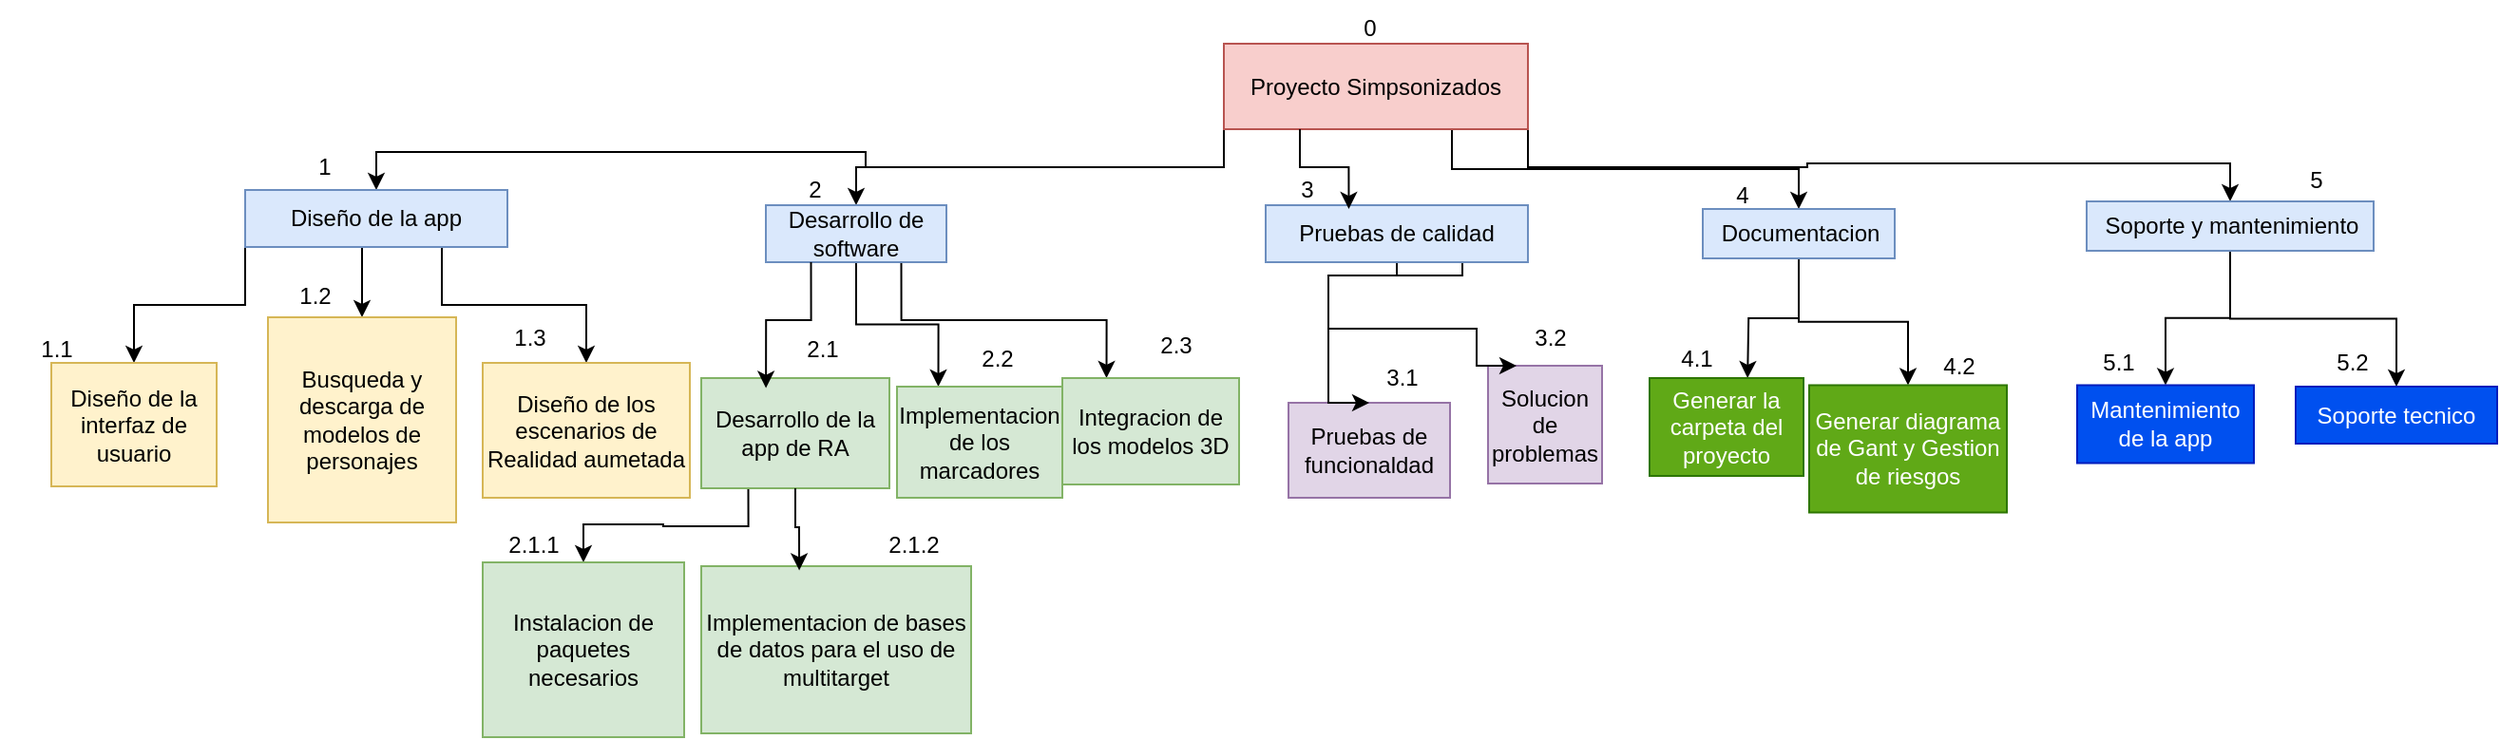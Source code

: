 <mxfile version="24.8.4">
  <diagram name="Página-1" id="ONp01auKB5fcC_FBtzY3">
    <mxGraphModel dx="1680" dy="868" grid="0" gridSize="10" guides="1" tooltips="1" connect="1" arrows="1" fold="1" page="0" pageScale="1" pageWidth="827" pageHeight="1169" math="0" shadow="0">
      <root>
        <mxCell id="0" />
        <mxCell id="1" parent="0" />
        <mxCell id="0XhilErRA81jHkV0WZV6-14" style="edgeStyle=orthogonalEdgeStyle;rounded=0;orthogonalLoop=1;jettySize=auto;html=1;exitX=0;exitY=1;exitDx=0;exitDy=0;entryX=0.5;entryY=0;entryDx=0;entryDy=0;" parent="1" source="0XhilErRA81jHkV0WZV6-1" target="0XhilErRA81jHkV0WZV6-2" edge="1">
          <mxGeometry relative="1" as="geometry" />
        </mxCell>
        <mxCell id="0XhilErRA81jHkV0WZV6-17" style="edgeStyle=orthogonalEdgeStyle;rounded=0;orthogonalLoop=1;jettySize=auto;html=1;exitX=0.75;exitY=1;exitDx=0;exitDy=0;" parent="1" source="0XhilErRA81jHkV0WZV6-1" target="0XhilErRA81jHkV0WZV6-5" edge="1">
          <mxGeometry relative="1" as="geometry" />
        </mxCell>
        <mxCell id="0XhilErRA81jHkV0WZV6-18" style="edgeStyle=orthogonalEdgeStyle;rounded=0;orthogonalLoop=1;jettySize=auto;html=1;exitX=1;exitY=1;exitDx=0;exitDy=0;" parent="1" source="0XhilErRA81jHkV0WZV6-1" target="0XhilErRA81jHkV0WZV6-6" edge="1">
          <mxGeometry relative="1" as="geometry" />
        </mxCell>
        <mxCell id="0XhilErRA81jHkV0WZV6-21" style="edgeStyle=orthogonalEdgeStyle;rounded=0;orthogonalLoop=1;jettySize=auto;html=1;exitX=0;exitY=1;exitDx=0;exitDy=0;" parent="1" source="0XhilErRA81jHkV0WZV6-1" target="0XhilErRA81jHkV0WZV6-20" edge="1">
          <mxGeometry relative="1" as="geometry" />
        </mxCell>
        <mxCell id="0XhilErRA81jHkV0WZV6-1" value="Proyecto Simpsonizados" style="text;html=1;align=center;verticalAlign=middle;whiteSpace=wrap;rounded=0;fillColor=#f8cecc;strokeColor=#b85450;" parent="1" vertex="1">
          <mxGeometry x="77" y="-5" width="160" height="45" as="geometry" />
        </mxCell>
        <mxCell id="0XhilErRA81jHkV0WZV6-13" style="edgeStyle=orthogonalEdgeStyle;rounded=0;orthogonalLoop=1;jettySize=auto;html=1;exitX=0.75;exitY=1;exitDx=0;exitDy=0;entryX=0.5;entryY=0;entryDx=0;entryDy=0;" parent="1" source="0XhilErRA81jHkV0WZV6-2" target="0XhilErRA81jHkV0WZV6-10" edge="1">
          <mxGeometry relative="1" as="geometry" />
        </mxCell>
        <mxCell id="0XhilErRA81jHkV0WZV6-36" style="edgeStyle=orthogonalEdgeStyle;rounded=0;orthogonalLoop=1;jettySize=auto;html=1;exitX=0.5;exitY=1;exitDx=0;exitDy=0;entryX=0.5;entryY=0;entryDx=0;entryDy=0;" parent="1" source="0XhilErRA81jHkV0WZV6-2" target="0XhilErRA81jHkV0WZV6-9" edge="1">
          <mxGeometry relative="1" as="geometry" />
        </mxCell>
        <mxCell id="0XhilErRA81jHkV0WZV6-37" style="edgeStyle=orthogonalEdgeStyle;rounded=0;orthogonalLoop=1;jettySize=auto;html=1;exitX=0;exitY=1;exitDx=0;exitDy=0;" parent="1" source="0XhilErRA81jHkV0WZV6-2" target="0XhilErRA81jHkV0WZV6-8" edge="1">
          <mxGeometry relative="1" as="geometry" />
        </mxCell>
        <mxCell id="0XhilErRA81jHkV0WZV6-2" value="Diseño de la app" style="text;html=1;align=center;verticalAlign=middle;whiteSpace=wrap;rounded=0;fillColor=#dae8fc;strokeColor=#6c8ebf;" parent="1" vertex="1">
          <mxGeometry x="-438" y="72" width="138" height="30" as="geometry" />
        </mxCell>
        <mxCell id="0XhilErRA81jHkV0WZV6-57" style="edgeStyle=orthogonalEdgeStyle;rounded=0;orthogonalLoop=1;jettySize=auto;html=1;" parent="1" source="0XhilErRA81jHkV0WZV6-5" edge="1">
          <mxGeometry relative="1" as="geometry">
            <mxPoint x="352.571" y="171" as="targetPoint" />
          </mxGeometry>
        </mxCell>
        <mxCell id="0XhilErRA81jHkV0WZV6-58" style="edgeStyle=orthogonalEdgeStyle;rounded=0;orthogonalLoop=1;jettySize=auto;html=1;" parent="1" source="0XhilErRA81jHkV0WZV6-5" target="0XhilErRA81jHkV0WZV6-48" edge="1">
          <mxGeometry relative="1" as="geometry" />
        </mxCell>
        <mxCell id="0XhilErRA81jHkV0WZV6-5" value="Documentacion" style="text;html=1;align=center;verticalAlign=middle;resizable=0;points=[];autosize=1;strokeColor=#6c8ebf;fillColor=#dae8fc;" parent="1" vertex="1">
          <mxGeometry x="329" y="82" width="101" height="26" as="geometry" />
        </mxCell>
        <mxCell id="0XhilErRA81jHkV0WZV6-61" style="edgeStyle=orthogonalEdgeStyle;rounded=0;orthogonalLoop=1;jettySize=auto;html=1;entryX=0.5;entryY=0;entryDx=0;entryDy=0;" parent="1" source="0XhilErRA81jHkV0WZV6-6" target="0XhilErRA81jHkV0WZV6-59" edge="1">
          <mxGeometry relative="1" as="geometry" />
        </mxCell>
        <mxCell id="0XhilErRA81jHkV0WZV6-62" style="edgeStyle=orthogonalEdgeStyle;rounded=0;orthogonalLoop=1;jettySize=auto;html=1;" parent="1" source="0XhilErRA81jHkV0WZV6-6" target="0XhilErRA81jHkV0WZV6-60" edge="1">
          <mxGeometry relative="1" as="geometry" />
        </mxCell>
        <mxCell id="0XhilErRA81jHkV0WZV6-6" value="Soporte y mantenimiento" style="text;html=1;align=center;verticalAlign=middle;resizable=0;points=[];autosize=1;strokeColor=#6c8ebf;fillColor=#dae8fc;" parent="1" vertex="1">
          <mxGeometry x="531" y="78" width="151" height="26" as="geometry" />
        </mxCell>
        <mxCell id="0XhilErRA81jHkV0WZV6-8" value="Diseño de la interfaz de usuario" style="text;html=1;align=center;verticalAlign=middle;whiteSpace=wrap;rounded=0;fillColor=#fff2cc;strokeColor=#d6b656;" parent="1" vertex="1">
          <mxGeometry x="-540" y="163" width="87" height="65" as="geometry" />
        </mxCell>
        <mxCell id="0XhilErRA81jHkV0WZV6-9" value="Busqueda y descarga de modelos de personajes" style="text;html=1;align=center;verticalAlign=middle;whiteSpace=wrap;rounded=0;fillColor=#fff2cc;strokeColor=#d6b656;" parent="1" vertex="1">
          <mxGeometry x="-426" y="139" width="99" height="108" as="geometry" />
        </mxCell>
        <mxCell id="0XhilErRA81jHkV0WZV6-10" value="Diseño de los escenarios de Realidad aumetada" style="text;html=1;align=center;verticalAlign=middle;whiteSpace=wrap;rounded=0;fillColor=#fff2cc;strokeColor=#d6b656;" parent="1" vertex="1">
          <mxGeometry x="-313" y="163" width="109" height="71" as="geometry" />
        </mxCell>
        <mxCell id="0XhilErRA81jHkV0WZV6-44" style="edgeStyle=orthogonalEdgeStyle;rounded=0;orthogonalLoop=1;jettySize=auto;html=1;exitX=0.25;exitY=1;exitDx=0;exitDy=0;" parent="1" source="0XhilErRA81jHkV0WZV6-19" target="0XhilErRA81jHkV0WZV6-42" edge="1">
          <mxGeometry relative="1" as="geometry" />
        </mxCell>
        <mxCell id="0XhilErRA81jHkV0WZV6-19" value="Desarrollo de la app de RA" style="text;html=1;align=center;verticalAlign=middle;whiteSpace=wrap;rounded=0;fillColor=#d5e8d4;strokeColor=#82b366;" parent="1" vertex="1">
          <mxGeometry x="-198" y="171" width="99" height="58" as="geometry" />
        </mxCell>
        <mxCell id="0XhilErRA81jHkV0WZV6-26" style="edgeStyle=orthogonalEdgeStyle;rounded=0;orthogonalLoop=1;jettySize=auto;html=1;exitX=0.5;exitY=1;exitDx=0;exitDy=0;entryX=0.25;entryY=0;entryDx=0;entryDy=0;" parent="1" source="0XhilErRA81jHkV0WZV6-20" target="0XhilErRA81jHkV0WZV6-25" edge="1">
          <mxGeometry relative="1" as="geometry" />
        </mxCell>
        <mxCell id="0XhilErRA81jHkV0WZV6-30" style="edgeStyle=orthogonalEdgeStyle;rounded=0;orthogonalLoop=1;jettySize=auto;html=1;exitX=0.75;exitY=1;exitDx=0;exitDy=0;entryX=0.25;entryY=0;entryDx=0;entryDy=0;" parent="1" source="0XhilErRA81jHkV0WZV6-20" target="0XhilErRA81jHkV0WZV6-29" edge="1">
          <mxGeometry relative="1" as="geometry" />
        </mxCell>
        <mxCell id="0XhilErRA81jHkV0WZV6-20" value="Desarrollo de software" style="text;html=1;align=center;verticalAlign=middle;whiteSpace=wrap;rounded=0;fillColor=#dae8fc;strokeColor=#6c8ebf;" parent="1" vertex="1">
          <mxGeometry x="-164" y="80" width="95" height="30" as="geometry" />
        </mxCell>
        <mxCell id="0XhilErRA81jHkV0WZV6-23" style="edgeStyle=orthogonalEdgeStyle;rounded=0;orthogonalLoop=1;jettySize=auto;html=1;exitX=0.25;exitY=1;exitDx=0;exitDy=0;entryX=0.344;entryY=0.091;entryDx=0;entryDy=0;entryPerimeter=0;" parent="1" source="0XhilErRA81jHkV0WZV6-20" target="0XhilErRA81jHkV0WZV6-19" edge="1">
          <mxGeometry relative="1" as="geometry" />
        </mxCell>
        <mxCell id="0XhilErRA81jHkV0WZV6-25" value="Implementacion de los marcadores" style="text;html=1;align=center;verticalAlign=middle;whiteSpace=wrap;rounded=0;fillColor=#d5e8d4;strokeColor=#82b366;" parent="1" vertex="1">
          <mxGeometry x="-95" y="175.5" width="87" height="58.5" as="geometry" />
        </mxCell>
        <mxCell id="0XhilErRA81jHkV0WZV6-29" value="Integracion de los modelos 3D" style="text;html=1;align=center;verticalAlign=middle;whiteSpace=wrap;rounded=0;fillColor=#d5e8d4;strokeColor=#82b366;" parent="1" vertex="1">
          <mxGeometry x="-8" y="171" width="93" height="56" as="geometry" />
        </mxCell>
        <mxCell id="0XhilErRA81jHkV0WZV6-31" value="Pruebas de funcionaldad" style="text;html=1;align=center;verticalAlign=middle;whiteSpace=wrap;rounded=0;fillColor=#e1d5e7;strokeColor=#9673a6;" parent="1" vertex="1">
          <mxGeometry x="111" y="184" width="85" height="50" as="geometry" />
        </mxCell>
        <mxCell id="0XhilErRA81jHkV0WZV6-32" value="Solucion de problemas" style="text;html=1;align=center;verticalAlign=middle;whiteSpace=wrap;rounded=0;fillColor=#e1d5e7;strokeColor=#9673a6;" parent="1" vertex="1">
          <mxGeometry x="216" y="164.5" width="60" height="62" as="geometry" />
        </mxCell>
        <mxCell id="0XhilErRA81jHkV0WZV6-41" style="edgeStyle=orthogonalEdgeStyle;rounded=0;orthogonalLoop=1;jettySize=auto;html=1;exitX=0.75;exitY=1;exitDx=0;exitDy=0;entryX=0.25;entryY=0;entryDx=0;entryDy=0;" parent="1" source="0XhilErRA81jHkV0WZV6-38" target="0XhilErRA81jHkV0WZV6-32" edge="1">
          <mxGeometry relative="1" as="geometry">
            <Array as="points">
              <mxPoint x="132" y="117" />
              <mxPoint x="132" y="145" />
              <mxPoint x="210" y="145" />
            </Array>
          </mxGeometry>
        </mxCell>
        <mxCell id="0XhilErRA81jHkV0WZV6-47" style="edgeStyle=orthogonalEdgeStyle;rounded=0;orthogonalLoop=1;jettySize=auto;html=1;exitX=0.5;exitY=1;exitDx=0;exitDy=0;entryX=0.5;entryY=0;entryDx=0;entryDy=0;" parent="1" source="0XhilErRA81jHkV0WZV6-38" target="0XhilErRA81jHkV0WZV6-31" edge="1">
          <mxGeometry relative="1" as="geometry">
            <Array as="points">
              <mxPoint x="132" y="117" />
            </Array>
          </mxGeometry>
        </mxCell>
        <mxCell id="0XhilErRA81jHkV0WZV6-38" value="Pruebas de calidad" style="text;html=1;align=center;verticalAlign=middle;whiteSpace=wrap;rounded=0;fillColor=#dae8fc;strokeColor=#6c8ebf;" parent="1" vertex="1">
          <mxGeometry x="99" y="80" width="138" height="30" as="geometry" />
        </mxCell>
        <mxCell id="0XhilErRA81jHkV0WZV6-39" style="edgeStyle=orthogonalEdgeStyle;rounded=0;orthogonalLoop=1;jettySize=auto;html=1;exitX=0.25;exitY=1;exitDx=0;exitDy=0;entryX=0.317;entryY=0.067;entryDx=0;entryDy=0;entryPerimeter=0;" parent="1" source="0XhilErRA81jHkV0WZV6-1" target="0XhilErRA81jHkV0WZV6-38" edge="1">
          <mxGeometry relative="1" as="geometry" />
        </mxCell>
        <mxCell id="0XhilErRA81jHkV0WZV6-42" value="Instalacion de paquetes necesarios" style="text;html=1;align=center;verticalAlign=middle;whiteSpace=wrap;rounded=0;fillColor=#d5e8d4;strokeColor=#82b366;" parent="1" vertex="1">
          <mxGeometry x="-313" y="268" width="106" height="92" as="geometry" />
        </mxCell>
        <mxCell id="0XhilErRA81jHkV0WZV6-43" value="Implementacion de bases de datos para el uso de multitarget" style="text;html=1;align=center;verticalAlign=middle;whiteSpace=wrap;rounded=0;fillColor=#d5e8d4;strokeColor=#82b366;" parent="1" vertex="1">
          <mxGeometry x="-198" y="270" width="142" height="88" as="geometry" />
        </mxCell>
        <mxCell id="0XhilErRA81jHkV0WZV6-45" style="edgeStyle=orthogonalEdgeStyle;rounded=0;orthogonalLoop=1;jettySize=auto;html=1;exitX=0.5;exitY=1;exitDx=0;exitDy=0;entryX=0.363;entryY=0.025;entryDx=0;entryDy=0;entryPerimeter=0;" parent="1" source="0XhilErRA81jHkV0WZV6-19" target="0XhilErRA81jHkV0WZV6-43" edge="1">
          <mxGeometry relative="1" as="geometry" />
        </mxCell>
        <mxCell id="0XhilErRA81jHkV0WZV6-48" value="Generar diagrama de Gant y Gestion de riesgos" style="text;html=1;align=center;verticalAlign=middle;whiteSpace=wrap;rounded=0;fillColor=#60a917;fontColor=#ffffff;strokeColor=#2D7600;" parent="1" vertex="1">
          <mxGeometry x="385" y="174.75" width="104" height="67" as="geometry" />
        </mxCell>
        <mxCell id="0XhilErRA81jHkV0WZV6-59" value="Mantenimiento de la app" style="text;html=1;align=center;verticalAlign=middle;whiteSpace=wrap;rounded=0;fillColor=#0050ef;strokeColor=#001DBC;fontColor=#ffffff;" parent="1" vertex="1">
          <mxGeometry x="526" y="174.75" width="93" height="41" as="geometry" />
        </mxCell>
        <mxCell id="0XhilErRA81jHkV0WZV6-60" value="Soporte tecnico" style="text;html=1;align=center;verticalAlign=middle;whiteSpace=wrap;rounded=0;fillColor=#0050ef;fontColor=#ffffff;strokeColor=#001DBC;" parent="1" vertex="1">
          <mxGeometry x="641" y="175.5" width="106" height="30" as="geometry" />
        </mxCell>
        <mxCell id="0XhilErRA81jHkV0WZV6-64" value="Generar la carpeta del proyecto" style="text;html=1;align=center;verticalAlign=middle;whiteSpace=wrap;rounded=0;fillColor=#60a917;fontColor=#ffffff;strokeColor=#2D7600;" parent="1" vertex="1">
          <mxGeometry x="301" y="171" width="81" height="51.5" as="geometry" />
        </mxCell>
        <mxCell id="-xpW6w0-Llr172rdqA1D-1" value="1" style="text;html=1;align=center;verticalAlign=middle;whiteSpace=wrap;rounded=0;" parent="1" vertex="1">
          <mxGeometry x="-426" y="45" width="60" height="30" as="geometry" />
        </mxCell>
        <mxCell id="-xpW6w0-Llr172rdqA1D-2" value="0" style="text;html=1;align=center;verticalAlign=middle;whiteSpace=wrap;rounded=0;" parent="1" vertex="1">
          <mxGeometry x="124" y="-28" width="60" height="30" as="geometry" />
        </mxCell>
        <mxCell id="-xpW6w0-Llr172rdqA1D-3" value="2" style="text;html=1;align=center;verticalAlign=middle;whiteSpace=wrap;rounded=0;" parent="1" vertex="1">
          <mxGeometry x="-168" y="57" width="60" height="30" as="geometry" />
        </mxCell>
        <mxCell id="-xpW6w0-Llr172rdqA1D-4" value="3" style="text;html=1;align=center;verticalAlign=middle;whiteSpace=wrap;rounded=0;" parent="1" vertex="1">
          <mxGeometry x="91" y="57" width="60" height="30" as="geometry" />
        </mxCell>
        <mxCell id="-xpW6w0-Llr172rdqA1D-5" value="4" style="text;html=1;align=center;verticalAlign=middle;whiteSpace=wrap;rounded=0;" parent="1" vertex="1">
          <mxGeometry x="320" y="60" width="60" height="30" as="geometry" />
        </mxCell>
        <mxCell id="-xpW6w0-Llr172rdqA1D-6" value="5" style="text;html=1;align=center;verticalAlign=middle;whiteSpace=wrap;rounded=0;" parent="1" vertex="1">
          <mxGeometry x="622" y="52" width="60" height="30" as="geometry" />
        </mxCell>
        <mxCell id="-xpW6w0-Llr172rdqA1D-7" value="1.1" style="text;html=1;align=center;verticalAlign=middle;whiteSpace=wrap;rounded=0;" parent="1" vertex="1">
          <mxGeometry x="-567" y="141" width="60" height="30" as="geometry" />
        </mxCell>
        <mxCell id="-xpW6w0-Llr172rdqA1D-8" value="1.2" style="text;html=1;align=center;verticalAlign=middle;whiteSpace=wrap;rounded=0;" parent="1" vertex="1">
          <mxGeometry x="-431" y="113" width="60" height="30" as="geometry" />
        </mxCell>
        <mxCell id="-xpW6w0-Llr172rdqA1D-9" value="1.3" style="text;html=1;align=center;verticalAlign=middle;whiteSpace=wrap;rounded=0;" parent="1" vertex="1">
          <mxGeometry x="-318" y="135" width="60" height="30" as="geometry" />
        </mxCell>
        <mxCell id="-xpW6w0-Llr172rdqA1D-10" value="2.1" style="text;html=1;align=center;verticalAlign=middle;whiteSpace=wrap;rounded=0;" parent="1" vertex="1">
          <mxGeometry x="-164" y="141" width="60" height="30" as="geometry" />
        </mxCell>
        <mxCell id="-xpW6w0-Llr172rdqA1D-11" value="2.2" style="text;html=1;align=center;verticalAlign=middle;whiteSpace=wrap;rounded=0;" parent="1" vertex="1">
          <mxGeometry x="-72" y="145.5" width="60" height="30" as="geometry" />
        </mxCell>
        <mxCell id="-xpW6w0-Llr172rdqA1D-12" value="2.3" style="text;html=1;align=center;verticalAlign=middle;whiteSpace=wrap;rounded=0;" parent="1" vertex="1">
          <mxGeometry x="22" y="139" width="60" height="30" as="geometry" />
        </mxCell>
        <mxCell id="-xpW6w0-Llr172rdqA1D-13" value="3.1" style="text;html=1;align=center;verticalAlign=middle;whiteSpace=wrap;rounded=0;" parent="1" vertex="1">
          <mxGeometry x="141" y="156" width="60" height="30" as="geometry" />
        </mxCell>
        <mxCell id="-xpW6w0-Llr172rdqA1D-14" value="3.2" style="text;html=1;align=center;verticalAlign=middle;whiteSpace=wrap;rounded=0;" parent="1" vertex="1">
          <mxGeometry x="219" y="134.5" width="60" height="30" as="geometry" />
        </mxCell>
        <mxCell id="-xpW6w0-Llr172rdqA1D-15" value="4.1" style="text;html=1;align=center;verticalAlign=middle;whiteSpace=wrap;rounded=0;" parent="1" vertex="1">
          <mxGeometry x="296.001" y="145.5" width="60" height="30" as="geometry" />
        </mxCell>
        <mxCell id="-xpW6w0-Llr172rdqA1D-16" value="4.2" style="text;html=1;align=center;verticalAlign=middle;whiteSpace=wrap;rounded=0;" parent="1" vertex="1">
          <mxGeometry x="434" y="150" width="60" height="30" as="geometry" />
        </mxCell>
        <mxCell id="-xpW6w0-Llr172rdqA1D-17" value="5.1" style="text;html=1;align=center;verticalAlign=middle;whiteSpace=wrap;rounded=0;" parent="1" vertex="1">
          <mxGeometry x="518" y="148" width="60" height="30" as="geometry" />
        </mxCell>
        <mxCell id="-xpW6w0-Llr172rdqA1D-18" value="5.2" style="text;html=1;align=center;verticalAlign=middle;whiteSpace=wrap;rounded=0;" parent="1" vertex="1">
          <mxGeometry x="641" y="148" width="60" height="30" as="geometry" />
        </mxCell>
        <mxCell id="-xpW6w0-Llr172rdqA1D-19" value="2.1.1" style="text;html=1;align=center;verticalAlign=middle;whiteSpace=wrap;rounded=0;" parent="1" vertex="1">
          <mxGeometry x="-316" y="244" width="60" height="30" as="geometry" />
        </mxCell>
        <mxCell id="-xpW6w0-Llr172rdqA1D-20" value="2.1.2" style="text;html=1;align=center;verticalAlign=middle;whiteSpace=wrap;rounded=0;" parent="1" vertex="1">
          <mxGeometry x="-116" y="244" width="60" height="30" as="geometry" />
        </mxCell>
      </root>
    </mxGraphModel>
  </diagram>
</mxfile>
